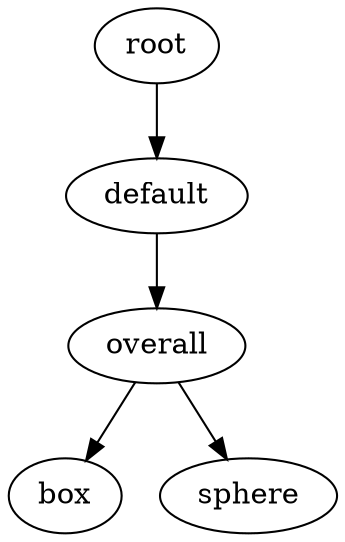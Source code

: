 digraph default {
    root_1 [label="root"];
    default_2 [label="default"];
    overall_3 [label="overall"];
    box_4 [label="box"];
    sphere_5 [label="sphere"];
    root_1 -> default_2;
    default_2 -> overall_3;
    overall_3 -> box_4;
    overall_3 -> sphere_5;
}
